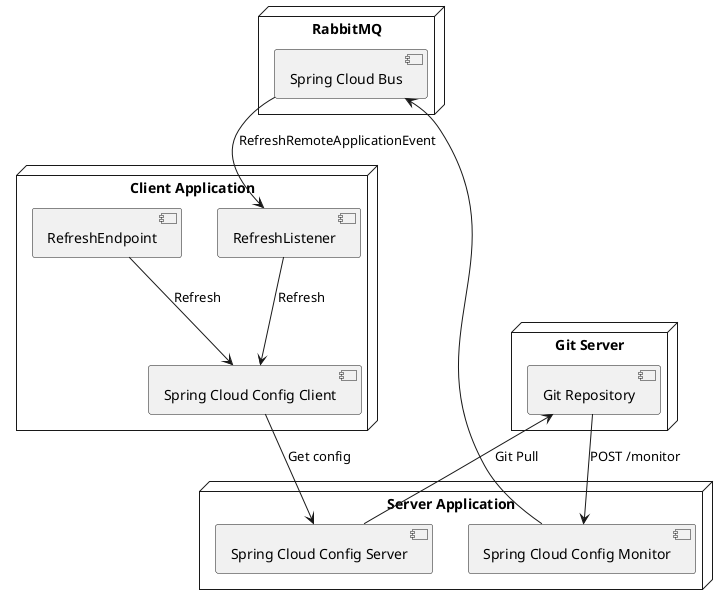 @startuml
skinparam monochrome true
'scale 10

node "Client Application" {
  "RefreshListener" as [RefreshListenerA]
  "RefreshEndpoint" as [RefreshEndpointA]
  "Spring Cloud Config Client" as [SpringCloudConfigA]
  [RefreshListenerA] -d-> [SpringCloudConfigA]: Refresh
  [RefreshEndpointA] -d-> [SpringCloudConfigA]: Refresh
}

node "Server Application" {
   [Spring Cloud Config Server]
   [Spring Cloud Config Monitor]
}

node "Git Server" {
   [Git Repository]
}

node "RabbitMQ" {
   [Spring Cloud Bus]
}

[Git Repository] <-d- [Spring Cloud Config Server]: Git Pull
[Git Repository] -u-> [Spring Cloud Config Monitor] : POST /monitor
[Spring Cloud Config Monitor] -r-> [Spring Cloud Bus]
[SpringCloudConfigA] -d-> [Spring Cloud Config Server]: Get config
[Spring Cloud Bus] --> [RefreshListenerA]: RefreshRemoteApplicationEvent

@enduml
